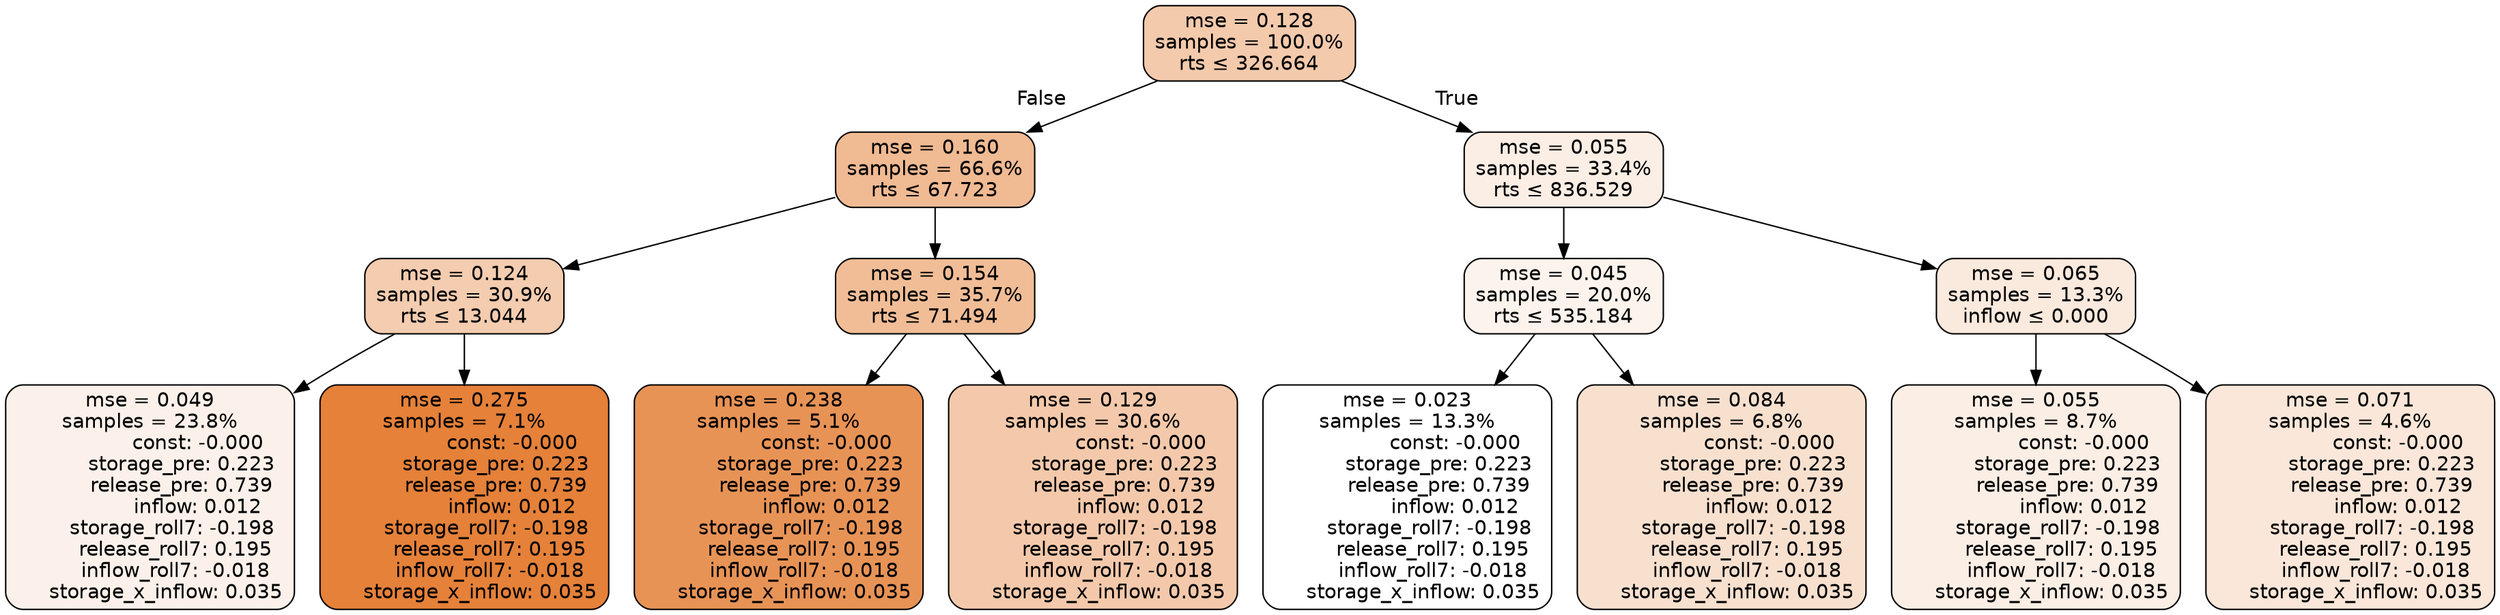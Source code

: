 digraph tree {
node [shape=rectangle, style="filled, rounded", color="black", fontname=helvetica] ;
edge [fontname=helvetica] ;
	"0" [label="mse = 0.128
samples = 100.0%
rts &le; 326.664", fillcolor="#f4caac"]
	"1" [label="mse = 0.160
samples = 66.6%
rts &le; 67.723", fillcolor="#f0ba93"]
	"2" [label="mse = 0.124
samples = 30.9%
rts &le; 13.044", fillcolor="#f4ccaf"]
	"3" [label="mse = 0.049
samples = 23.8%
               const: -0.000
          storage_pre: 0.223
          release_pre: 0.739
               inflow: 0.012
       storage_roll7: -0.198
        release_roll7: 0.195
        inflow_roll7: -0.018
     storage_x_inflow: 0.035", fillcolor="#fcf1ea"]
	"4" [label="mse = 0.275
samples = 7.1%
               const: -0.000
          storage_pre: 0.223
          release_pre: 0.739
               inflow: 0.012
       storage_roll7: -0.198
        release_roll7: 0.195
        inflow_roll7: -0.018
     storage_x_inflow: 0.035", fillcolor="#e58139"]
	"5" [label="mse = 0.154
samples = 35.7%
rts &le; 71.494", fillcolor="#f1bd97"]
	"6" [label="mse = 0.238
samples = 5.1%
               const: -0.000
          storage_pre: 0.223
          release_pre: 0.739
               inflow: 0.012
       storage_roll7: -0.198
        release_roll7: 0.195
        inflow_roll7: -0.018
     storage_x_inflow: 0.035", fillcolor="#e89356"]
	"7" [label="mse = 0.129
samples = 30.6%
               const: -0.000
          storage_pre: 0.223
          release_pre: 0.739
               inflow: 0.012
       storage_roll7: -0.198
        release_roll7: 0.195
        inflow_roll7: -0.018
     storage_x_inflow: 0.035", fillcolor="#f4c9ab"]
	"8" [label="mse = 0.055
samples = 33.4%
rts &le; 836.529", fillcolor="#fbeee5"]
	"9" [label="mse = 0.045
samples = 20.0%
rts &le; 535.184", fillcolor="#fcf3ed"]
	"10" [label="mse = 0.023
samples = 13.3%
               const: -0.000
          storage_pre: 0.223
          release_pre: 0.739
               inflow: 0.012
       storage_roll7: -0.198
        release_roll7: 0.195
        inflow_roll7: -0.018
     storage_x_inflow: 0.035", fillcolor="#ffffff"]
	"11" [label="mse = 0.084
samples = 6.8%
               const: -0.000
          storage_pre: 0.223
          release_pre: 0.739
               inflow: 0.012
       storage_roll7: -0.198
        release_roll7: 0.195
        inflow_roll7: -0.018
     storage_x_inflow: 0.035", fillcolor="#f8e0cf"]
	"12" [label="mse = 0.065
samples = 13.3%
inflow &le; 0.000", fillcolor="#fae9dd"]
	"13" [label="mse = 0.055
samples = 8.7%
               const: -0.000
          storage_pre: 0.223
          release_pre: 0.739
               inflow: 0.012
       storage_roll7: -0.198
        release_roll7: 0.195
        inflow_roll7: -0.018
     storage_x_inflow: 0.035", fillcolor="#fbeee5"]
	"14" [label="mse = 0.071
samples = 4.6%
               const: -0.000
          storage_pre: 0.223
          release_pre: 0.739
               inflow: 0.012
       storage_roll7: -0.198
        release_roll7: 0.195
        inflow_roll7: -0.018
     storage_x_inflow: 0.035", fillcolor="#fae7d9"]

	"0" -> "1" [labeldistance=2.5, labelangle=45, headlabel="False"]
	"1" -> "2"
	"2" -> "3"
	"2" -> "4"
	"1" -> "5"
	"5" -> "6"
	"5" -> "7"
	"0" -> "8" [labeldistance=2.5, labelangle=-45, headlabel="True"]
	"8" -> "9"
	"9" -> "10"
	"9" -> "11"
	"8" -> "12"
	"12" -> "13"
	"12" -> "14"
}